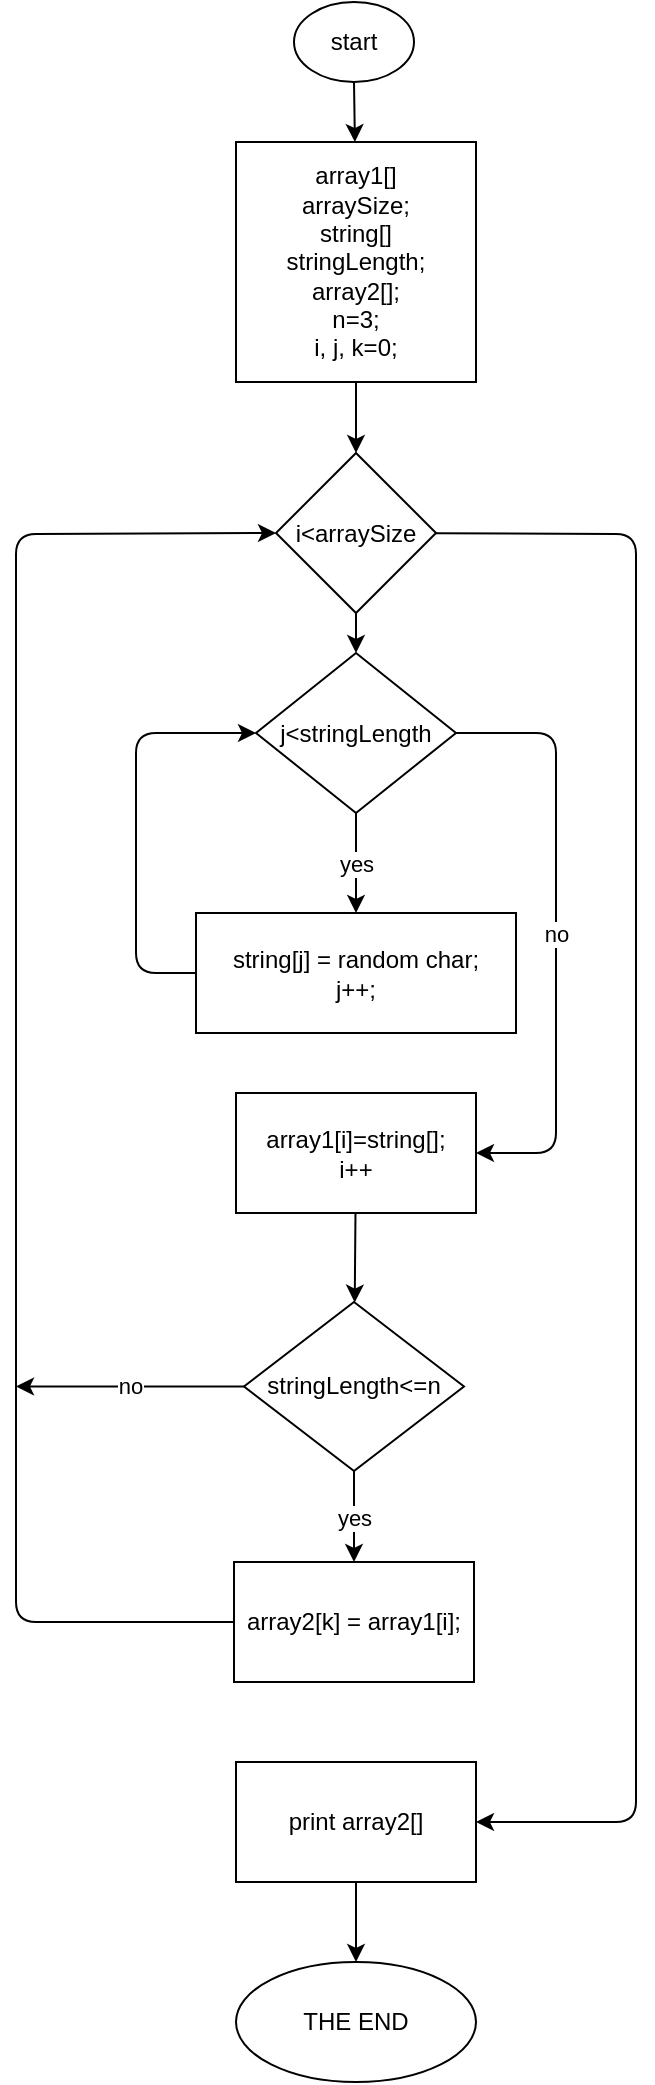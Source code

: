 <mxfile>
    <diagram id="Aqqi1ecI-4SavtWHSjL9" name="Page-1">
        <mxGraphModel dx="650" dy="252" grid="1" gridSize="10" guides="1" tooltips="1" connect="1" arrows="1" fold="1" page="1" pageScale="1" pageWidth="827" pageHeight="1169" math="0" shadow="0">
            <root>
                <mxCell id="0"/>
                <mxCell id="1" parent="0"/>
                <mxCell id="38" value="" style="edgeStyle=none;html=1;" edge="1" parent="1" source="2" target="3">
                    <mxGeometry relative="1" as="geometry"/>
                </mxCell>
                <mxCell id="2" value="start" style="ellipse;whiteSpace=wrap;html=1;" parent="1" vertex="1">
                    <mxGeometry x="329" y="40" width="60" height="40" as="geometry"/>
                </mxCell>
                <mxCell id="25" value="" style="edgeStyle=none;html=1;" edge="1" parent="1" source="3" target="22">
                    <mxGeometry relative="1" as="geometry"/>
                </mxCell>
                <mxCell id="3" value="array1[]&lt;br&gt;arraySize;&lt;br&gt;string[]&lt;br&gt;stringLength;&lt;br&gt;array2[];&lt;br&gt;n=3;&lt;br&gt;i, j, k=0;" style="rounded=0;whiteSpace=wrap;html=1;" parent="1" vertex="1">
                    <mxGeometry x="300" y="110" width="120" height="120" as="geometry"/>
                </mxCell>
                <mxCell id="10" value="yes" style="edgeStyle=none;html=1;" parent="1" source="5" target="6" edge="1">
                    <mxGeometry relative="1" as="geometry"/>
                </mxCell>
                <mxCell id="17" value="no" style="edgeStyle=none;html=1;entryX=1;entryY=0.5;entryDx=0;entryDy=0;" parent="1" source="5" target="29" edge="1">
                    <mxGeometry relative="1" as="geometry">
                        <mxPoint x="530" y="637.5" as="targetPoint"/>
                        <Array as="points">
                            <mxPoint x="460" y="405.5"/>
                            <mxPoint x="460" y="615.5"/>
                        </Array>
                    </mxGeometry>
                </mxCell>
                <mxCell id="5" value="j&amp;lt;stringLength" style="rhombus;whiteSpace=wrap;html=1;" parent="1" vertex="1">
                    <mxGeometry x="310" y="365.5" width="100" height="80" as="geometry"/>
                </mxCell>
                <mxCell id="21" style="edgeStyle=none;html=1;entryX=0;entryY=0.5;entryDx=0;entryDy=0;" edge="1" parent="1" source="6" target="5">
                    <mxGeometry relative="1" as="geometry">
                        <Array as="points">
                            <mxPoint x="250" y="525.5"/>
                            <mxPoint x="250" y="405.5"/>
                        </Array>
                    </mxGeometry>
                </mxCell>
                <mxCell id="6" value="string[j] = random char;&lt;br&gt;j++;" style="rounded=0;whiteSpace=wrap;html=1;" parent="1" vertex="1">
                    <mxGeometry x="280" y="495.5" width="160" height="60" as="geometry"/>
                </mxCell>
                <mxCell id="31" value="" style="edgeStyle=none;html=1;" edge="1" parent="1" source="22" target="5">
                    <mxGeometry relative="1" as="geometry"/>
                </mxCell>
                <mxCell id="40" style="edgeStyle=none;html=1;entryX=1;entryY=0.5;entryDx=0;entryDy=0;" edge="1" parent="1" source="22" target="41">
                    <mxGeometry relative="1" as="geometry">
                        <mxPoint x="500" y="930" as="targetPoint"/>
                        <Array as="points">
                            <mxPoint x="500" y="306"/>
                            <mxPoint x="500" y="950"/>
                        </Array>
                    </mxGeometry>
                </mxCell>
                <mxCell id="22" value="&lt;span&gt;i&amp;lt;arraySize&lt;/span&gt;" style="rhombus;whiteSpace=wrap;html=1;" vertex="1" parent="1">
                    <mxGeometry x="320" y="265.5" width="80" height="80" as="geometry"/>
                </mxCell>
                <mxCell id="34" value="" style="edgeStyle=none;html=1;" edge="1" parent="1" source="29" target="33">
                    <mxGeometry relative="1" as="geometry"/>
                </mxCell>
                <mxCell id="29" value="array1[i]=string[];&lt;br&gt;i++" style="whiteSpace=wrap;html=1;" vertex="1" parent="1">
                    <mxGeometry x="300" y="585.5" width="120" height="60" as="geometry"/>
                </mxCell>
                <mxCell id="36" value="yes" style="edgeStyle=none;html=1;" edge="1" parent="1" source="33" target="35">
                    <mxGeometry relative="1" as="geometry"/>
                </mxCell>
                <mxCell id="39" value="no" style="edgeStyle=none;html=1;" edge="1" parent="1" source="33">
                    <mxGeometry relative="1" as="geometry">
                        <mxPoint x="190" y="732.25" as="targetPoint"/>
                    </mxGeometry>
                </mxCell>
                <mxCell id="33" value="stringLength&amp;lt;=n" style="rhombus;whiteSpace=wrap;html=1;" vertex="1" parent="1">
                    <mxGeometry x="304" y="690" width="110" height="84.5" as="geometry"/>
                </mxCell>
                <mxCell id="37" style="edgeStyle=none;html=1;entryX=0;entryY=0.5;entryDx=0;entryDy=0;" edge="1" parent="1" source="35" target="22">
                    <mxGeometry relative="1" as="geometry">
                        <mxPoint x="300" y="340" as="targetPoint"/>
                        <Array as="points">
                            <mxPoint x="190" y="850"/>
                            <mxPoint x="190" y="306"/>
                        </Array>
                    </mxGeometry>
                </mxCell>
                <mxCell id="35" value="array2[k] = array1[i];" style="whiteSpace=wrap;html=1;" vertex="1" parent="1">
                    <mxGeometry x="299" y="820" width="120" height="60" as="geometry"/>
                </mxCell>
                <mxCell id="43" value="" style="edgeStyle=none;html=1;" edge="1" parent="1" source="41" target="42">
                    <mxGeometry relative="1" as="geometry"/>
                </mxCell>
                <mxCell id="41" value="print array2[]" style="rounded=0;whiteSpace=wrap;html=1;" vertex="1" parent="1">
                    <mxGeometry x="300" y="920" width="120" height="60" as="geometry"/>
                </mxCell>
                <mxCell id="42" value="THE END" style="ellipse;whiteSpace=wrap;html=1;rounded=0;" vertex="1" parent="1">
                    <mxGeometry x="300" y="1020" width="120" height="60" as="geometry"/>
                </mxCell>
            </root>
        </mxGraphModel>
    </diagram>
</mxfile>